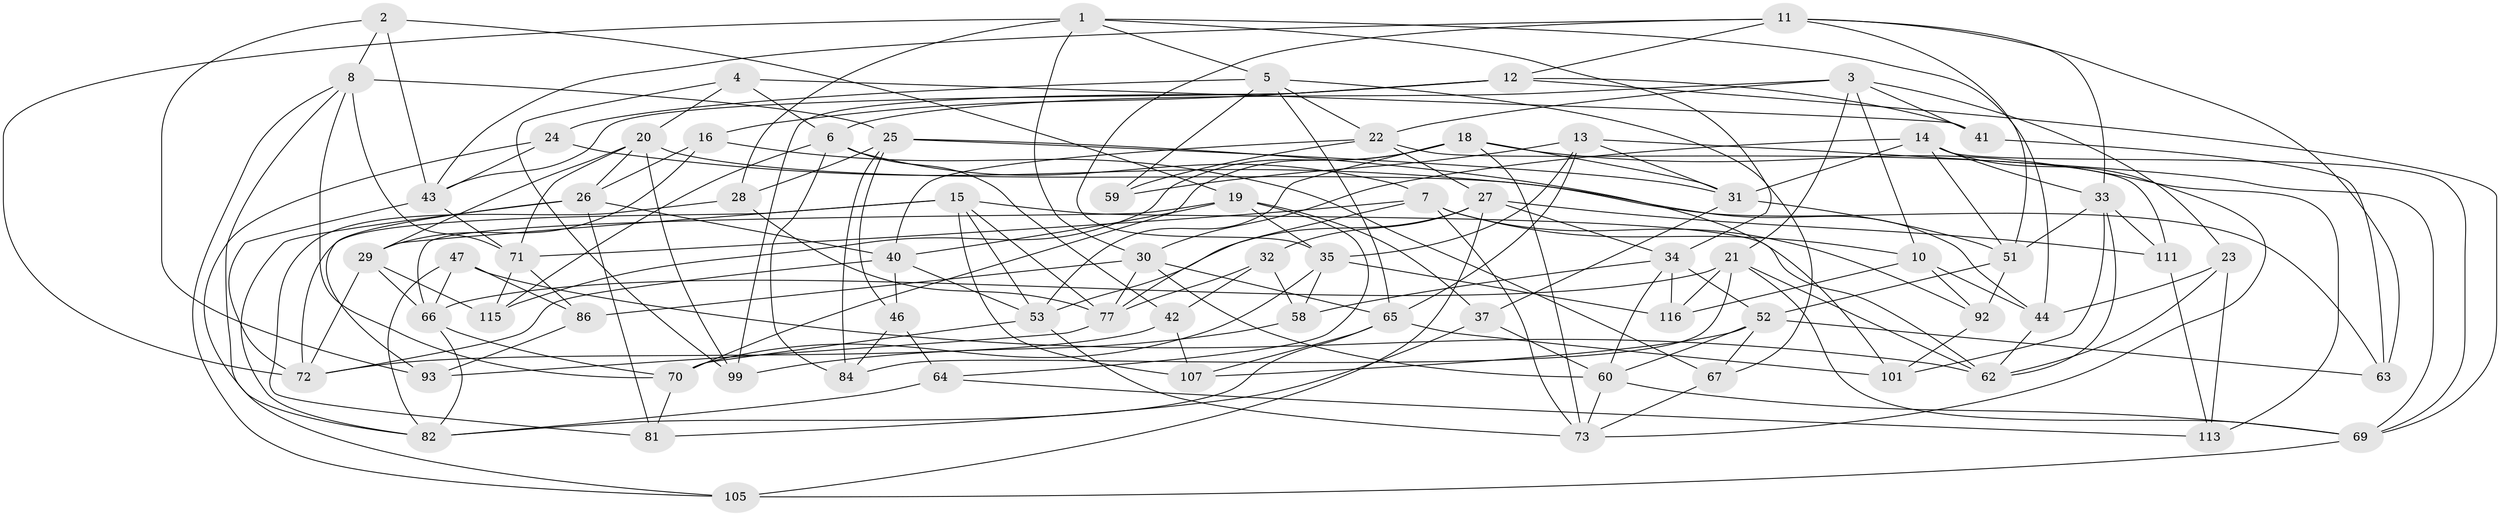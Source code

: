 // original degree distribution, {4: 1.0}
// Generated by graph-tools (version 1.1) at 2025/11/02/27/25 16:11:50]
// undirected, 73 vertices, 187 edges
graph export_dot {
graph [start="1"]
  node [color=gray90,style=filled];
  1 [super="+96"];
  2;
  3 [super="+104"];
  4;
  5 [super="+57"];
  6 [super="+9"];
  7 [super="+39"];
  8 [super="+56"];
  10 [super="+36"];
  11 [super="+17"];
  12 [super="+87"];
  13 [super="+61"];
  14 [super="+38"];
  15 [super="+75"];
  16;
  18 [super="+78"];
  19 [super="+79"];
  20 [super="+114"];
  21 [super="+74"];
  22 [super="+49"];
  23;
  24;
  25 [super="+80"];
  26 [super="+48"];
  27 [super="+45"];
  28;
  29 [super="+50"];
  30 [super="+83"];
  31 [super="+100"];
  32;
  33 [super="+110"];
  34 [super="+54"];
  35 [super="+94"];
  37;
  40 [super="+97"];
  41;
  42;
  43 [super="+112"];
  44 [super="+90"];
  46;
  47;
  51 [super="+109"];
  52 [super="+108"];
  53 [super="+55"];
  58;
  59;
  60 [super="+68"];
  62 [super="+98"];
  63;
  64;
  65 [super="+95"];
  66 [super="+89"];
  67;
  69 [super="+76"];
  70 [super="+102"];
  71 [super="+88"];
  72 [super="+91"];
  73 [super="+106"];
  77 [super="+103"];
  81;
  82 [super="+85"];
  84;
  86;
  92;
  93;
  99;
  101;
  105;
  107;
  111;
  113;
  115;
  116;
  1 -- 72;
  1 -- 34;
  1 -- 44;
  1 -- 28;
  1 -- 5;
  1 -- 30;
  2 -- 93;
  2 -- 8;
  2 -- 43;
  2 -- 19;
  3 -- 10;
  3 -- 21;
  3 -- 23;
  3 -- 41;
  3 -- 22;
  3 -- 6;
  4 -- 20;
  4 -- 99;
  4 -- 41;
  4 -- 6;
  5 -- 67;
  5 -- 22;
  5 -- 65;
  5 -- 24;
  5 -- 59;
  6 -- 115;
  6 -- 84;
  6 -- 7;
  6 -- 42;
  7 -- 73;
  7 -- 71;
  7 -- 10;
  7 -- 92;
  7 -- 77;
  8 -- 25;
  8 -- 71;
  8 -- 105;
  8 -- 82;
  8 -- 70;
  10 -- 44 [weight=2];
  10 -- 116;
  10 -- 92;
  11 -- 63;
  11 -- 33;
  11 -- 43;
  11 -- 12;
  11 -- 51;
  11 -- 35;
  12 -- 16;
  12 -- 41;
  12 -- 99;
  12 -- 43;
  12 -- 69;
  13 -- 59 [weight=2];
  13 -- 69;
  13 -- 65;
  13 -- 35;
  13 -- 31;
  14 -- 51;
  14 -- 33;
  14 -- 69;
  14 -- 73;
  14 -- 30;
  14 -- 31;
  15 -- 77;
  15 -- 62;
  15 -- 72;
  15 -- 107;
  15 -- 53;
  15 -- 29;
  16 -- 26;
  16 -- 29;
  16 -- 67;
  18 -- 70;
  18 -- 31;
  18 -- 73;
  18 -- 113;
  18 -- 115;
  18 -- 53;
  19 -- 40;
  19 -- 64;
  19 -- 66;
  19 -- 35;
  19 -- 37;
  20 -- 71;
  20 -- 26;
  20 -- 99;
  20 -- 44;
  20 -- 29;
  21 -- 116;
  21 -- 66;
  21 -- 84;
  21 -- 62;
  21 -- 69;
  22 -- 111;
  22 -- 59;
  22 -- 27;
  22 -- 40;
  23 -- 113;
  23 -- 62;
  23 -- 44;
  24 -- 105;
  24 -- 43;
  24 -- 63;
  25 -- 46;
  25 -- 31;
  25 -- 28;
  25 -- 101;
  25 -- 84;
  26 -- 82;
  26 -- 81;
  26 -- 93;
  26 -- 40;
  27 -- 105;
  27 -- 111;
  27 -- 32;
  27 -- 53;
  27 -- 34;
  28 -- 81;
  28 -- 77;
  29 -- 72;
  29 -- 66;
  29 -- 115;
  30 -- 86;
  30 -- 65;
  30 -- 60;
  30 -- 77;
  31 -- 37;
  31 -- 51;
  32 -- 42;
  32 -- 58;
  32 -- 77;
  33 -- 62;
  33 -- 101;
  33 -- 111;
  33 -- 51;
  34 -- 58;
  34 -- 52;
  34 -- 116;
  34 -- 60;
  35 -- 116;
  35 -- 58;
  35 -- 70;
  37 -- 81;
  37 -- 60;
  40 -- 46;
  40 -- 72;
  40 -- 53;
  41 -- 63;
  42 -- 107;
  42 -- 72;
  43 -- 72;
  43 -- 71;
  44 -- 62;
  46 -- 64;
  46 -- 84;
  47 -- 86;
  47 -- 82;
  47 -- 62;
  47 -- 66;
  51 -- 92;
  51 -- 52;
  52 -- 63;
  52 -- 107;
  52 -- 67;
  52 -- 60;
  53 -- 70;
  53 -- 73;
  58 -- 99;
  60 -- 73;
  60 -- 69;
  64 -- 113;
  64 -- 82;
  65 -- 107;
  65 -- 101;
  65 -- 82;
  66 -- 70;
  66 -- 82;
  67 -- 73;
  69 -- 105;
  70 -- 81;
  71 -- 115;
  71 -- 86;
  77 -- 93;
  86 -- 93;
  92 -- 101;
  111 -- 113;
}
